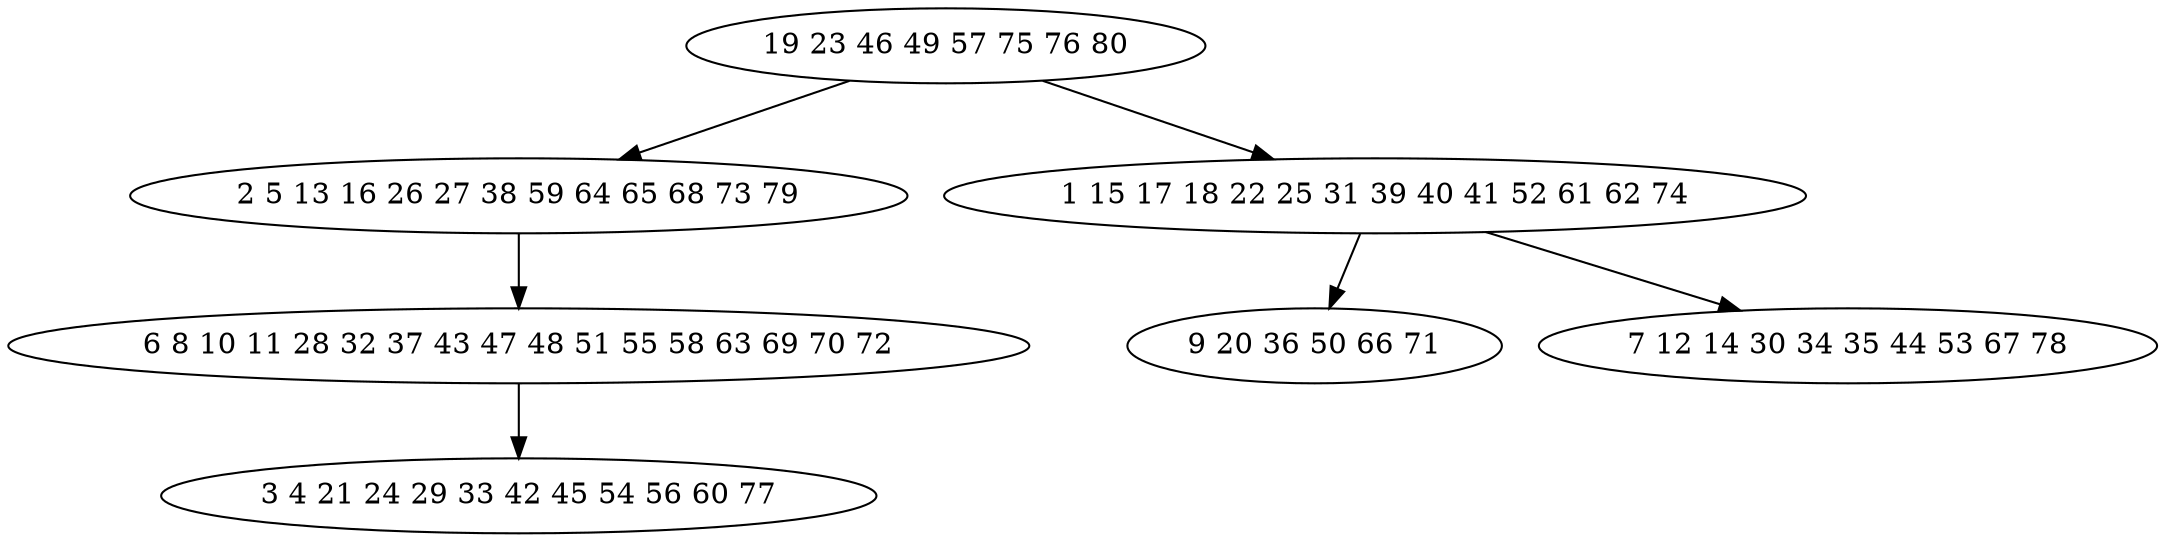 digraph true_tree {
	"0" -> "1"
	"1" -> "2"
	"0" -> "3"
	"3" -> "4"
	"2" -> "5"
	"3" -> "6"
	"0" [label="19 23 46 49 57 75 76 80"];
	"1" [label="2 5 13 16 26 27 38 59 64 65 68 73 79"];
	"2" [label="6 8 10 11 28 32 37 43 47 48 51 55 58 63 69 70 72"];
	"3" [label="1 15 17 18 22 25 31 39 40 41 52 61 62 74"];
	"4" [label="9 20 36 50 66 71"];
	"5" [label="3 4 21 24 29 33 42 45 54 56 60 77"];
	"6" [label="7 12 14 30 34 35 44 53 67 78"];
}
